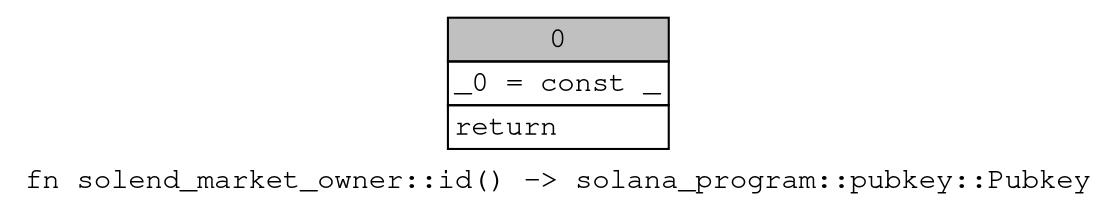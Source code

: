 digraph Mir_0_204 {
    graph [fontname="Courier, monospace"];
    node [fontname="Courier, monospace"];
    edge [fontname="Courier, monospace"];
    label=<fn solend_market_owner::id() -&gt; solana_program::pubkey::Pubkey<br align="left"/>>;
    bb0__0_204 [shape="none", label=<<table border="0" cellborder="1" cellspacing="0"><tr><td bgcolor="gray" align="center" colspan="1">0</td></tr><tr><td align="left" balign="left">_0 = const _<br/></td></tr><tr><td align="left">return</td></tr></table>>];
}
